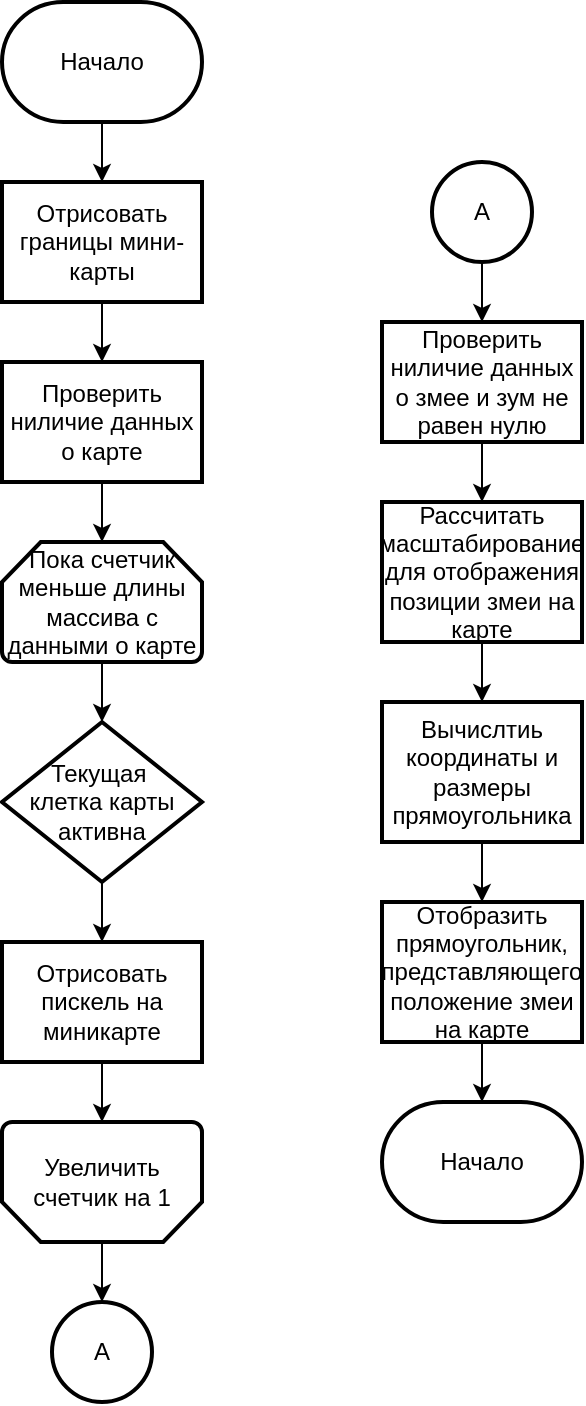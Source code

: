 <mxfile version="24.4.8" type="device">
  <diagram name="Страница — 1" id="ydCGvGVfefTDyjYPrtU_">
    <mxGraphModel dx="1422" dy="991" grid="1" gridSize="10" guides="1" tooltips="1" connect="1" arrows="1" fold="1" page="1" pageScale="1" pageWidth="3300" pageHeight="2339" math="0" shadow="0">
      <root>
        <mxCell id="0" />
        <mxCell id="1" parent="0" />
        <mxCell id="4e2T79Pz1gokh4q61TZv-9" style="edgeStyle=orthogonalEdgeStyle;rounded=0;orthogonalLoop=1;jettySize=auto;html=1;exitX=0.5;exitY=1;exitDx=0;exitDy=0;exitPerimeter=0;entryX=0.5;entryY=0;entryDx=0;entryDy=0;" edge="1" parent="1" source="4e2T79Pz1gokh4q61TZv-1" target="4e2T79Pz1gokh4q61TZv-2">
          <mxGeometry relative="1" as="geometry" />
        </mxCell>
        <mxCell id="4e2T79Pz1gokh4q61TZv-1" value="Начало" style="strokeWidth=2;html=1;shape=mxgraph.flowchart.terminator;whiteSpace=wrap;" vertex="1" parent="1">
          <mxGeometry x="280" y="120" width="100" height="60" as="geometry" />
        </mxCell>
        <mxCell id="4e2T79Pz1gokh4q61TZv-10" style="edgeStyle=orthogonalEdgeStyle;rounded=0;orthogonalLoop=1;jettySize=auto;html=1;exitX=0.5;exitY=1;exitDx=0;exitDy=0;entryX=0.5;entryY=0;entryDx=0;entryDy=0;" edge="1" parent="1" source="4e2T79Pz1gokh4q61TZv-2" target="4e2T79Pz1gokh4q61TZv-3">
          <mxGeometry relative="1" as="geometry" />
        </mxCell>
        <mxCell id="4e2T79Pz1gokh4q61TZv-2" value="Отрисовать границы мини-карты" style="rounded=1;whiteSpace=wrap;html=1;absoluteArcSize=1;arcSize=0;strokeWidth=2;" vertex="1" parent="1">
          <mxGeometry x="280" y="210" width="100" height="60" as="geometry" />
        </mxCell>
        <mxCell id="4e2T79Pz1gokh4q61TZv-3" value="Проверить ниличие данных о карте" style="rounded=1;whiteSpace=wrap;html=1;absoluteArcSize=1;arcSize=0;strokeWidth=2;" vertex="1" parent="1">
          <mxGeometry x="280" y="300" width="100" height="60" as="geometry" />
        </mxCell>
        <mxCell id="4e2T79Pz1gokh4q61TZv-4" value="Пока счетчик меньше длины массива с данными о карте" style="strokeWidth=2;html=1;shape=mxgraph.flowchart.loop_limit;whiteSpace=wrap;" vertex="1" parent="1">
          <mxGeometry x="280" y="390" width="100" height="60" as="geometry" />
        </mxCell>
        <mxCell id="4e2T79Pz1gokh4q61TZv-5" value="Отрисовать пискель на миникарте" style="rounded=1;whiteSpace=wrap;html=1;absoluteArcSize=1;arcSize=0;strokeWidth=2;" vertex="1" parent="1">
          <mxGeometry x="280" y="590" width="100" height="60" as="geometry" />
        </mxCell>
        <mxCell id="4e2T79Pz1gokh4q61TZv-13" style="edgeStyle=orthogonalEdgeStyle;rounded=0;orthogonalLoop=1;jettySize=auto;html=1;exitX=0.5;exitY=1;exitDx=0;exitDy=0;exitPerimeter=0;entryX=0.5;entryY=0;entryDx=0;entryDy=0;" edge="1" parent="1" source="4e2T79Pz1gokh4q61TZv-6" target="4e2T79Pz1gokh4q61TZv-5">
          <mxGeometry relative="1" as="geometry" />
        </mxCell>
        <mxCell id="4e2T79Pz1gokh4q61TZv-6" value="Текущая&amp;nbsp;&lt;div&gt;клетка карты активна&lt;/div&gt;" style="strokeWidth=2;html=1;shape=mxgraph.flowchart.decision;whiteSpace=wrap;" vertex="1" parent="1">
          <mxGeometry x="280" y="480" width="100" height="80" as="geometry" />
        </mxCell>
        <mxCell id="4e2T79Pz1gokh4q61TZv-7" value="Увеличить счетчик на 1" style="strokeWidth=2;html=1;shape=mxgraph.flowchart.loop_limit;whiteSpace=wrap;flipV=1;" vertex="1" parent="1">
          <mxGeometry x="280" y="680" width="100" height="60" as="geometry" />
        </mxCell>
        <mxCell id="4e2T79Pz1gokh4q61TZv-20" style="edgeStyle=orthogonalEdgeStyle;rounded=0;orthogonalLoop=1;jettySize=auto;html=1;exitX=0.5;exitY=1;exitDx=0;exitDy=0;entryX=0.5;entryY=0;entryDx=0;entryDy=0;" edge="1" parent="1" source="4e2T79Pz1gokh4q61TZv-8" target="4e2T79Pz1gokh4q61TZv-19">
          <mxGeometry relative="1" as="geometry" />
        </mxCell>
        <mxCell id="4e2T79Pz1gokh4q61TZv-8" value="Проверить ниличие данных о змее и зум не равен нулю" style="rounded=1;whiteSpace=wrap;html=1;absoluteArcSize=1;arcSize=0;strokeWidth=2;" vertex="1" parent="1">
          <mxGeometry x="470" y="280" width="100" height="60" as="geometry" />
        </mxCell>
        <mxCell id="4e2T79Pz1gokh4q61TZv-11" style="edgeStyle=orthogonalEdgeStyle;rounded=0;orthogonalLoop=1;jettySize=auto;html=1;exitX=0.5;exitY=1;exitDx=0;exitDy=0;entryX=0.5;entryY=0;entryDx=0;entryDy=0;entryPerimeter=0;" edge="1" parent="1" source="4e2T79Pz1gokh4q61TZv-3" target="4e2T79Pz1gokh4q61TZv-4">
          <mxGeometry relative="1" as="geometry" />
        </mxCell>
        <mxCell id="4e2T79Pz1gokh4q61TZv-12" style="edgeStyle=orthogonalEdgeStyle;rounded=0;orthogonalLoop=1;jettySize=auto;html=1;exitX=0.5;exitY=1;exitDx=0;exitDy=0;exitPerimeter=0;entryX=0.5;entryY=0;entryDx=0;entryDy=0;entryPerimeter=0;" edge="1" parent="1" source="4e2T79Pz1gokh4q61TZv-4" target="4e2T79Pz1gokh4q61TZv-6">
          <mxGeometry relative="1" as="geometry" />
        </mxCell>
        <mxCell id="4e2T79Pz1gokh4q61TZv-14" style="edgeStyle=orthogonalEdgeStyle;rounded=0;orthogonalLoop=1;jettySize=auto;html=1;exitX=0.5;exitY=1;exitDx=0;exitDy=0;entryX=0.5;entryY=1;entryDx=0;entryDy=0;entryPerimeter=0;" edge="1" parent="1" source="4e2T79Pz1gokh4q61TZv-5" target="4e2T79Pz1gokh4q61TZv-7">
          <mxGeometry relative="1" as="geometry" />
        </mxCell>
        <mxCell id="4e2T79Pz1gokh4q61TZv-15" value="А" style="strokeWidth=2;html=1;shape=mxgraph.flowchart.start_2;whiteSpace=wrap;" vertex="1" parent="1">
          <mxGeometry x="305" y="770" width="50" height="50" as="geometry" />
        </mxCell>
        <mxCell id="4e2T79Pz1gokh4q61TZv-16" style="edgeStyle=orthogonalEdgeStyle;rounded=0;orthogonalLoop=1;jettySize=auto;html=1;exitX=0.5;exitY=0;exitDx=0;exitDy=0;exitPerimeter=0;entryX=0.5;entryY=0;entryDx=0;entryDy=0;entryPerimeter=0;" edge="1" parent="1" source="4e2T79Pz1gokh4q61TZv-7" target="4e2T79Pz1gokh4q61TZv-15">
          <mxGeometry relative="1" as="geometry" />
        </mxCell>
        <mxCell id="4e2T79Pz1gokh4q61TZv-18" style="edgeStyle=orthogonalEdgeStyle;rounded=0;orthogonalLoop=1;jettySize=auto;html=1;exitX=0.5;exitY=1;exitDx=0;exitDy=0;exitPerimeter=0;entryX=0.5;entryY=0;entryDx=0;entryDy=0;" edge="1" parent="1" source="4e2T79Pz1gokh4q61TZv-17" target="4e2T79Pz1gokh4q61TZv-8">
          <mxGeometry relative="1" as="geometry" />
        </mxCell>
        <mxCell id="4e2T79Pz1gokh4q61TZv-17" value="А" style="strokeWidth=2;html=1;shape=mxgraph.flowchart.start_2;whiteSpace=wrap;" vertex="1" parent="1">
          <mxGeometry x="495" y="200" width="50" height="50" as="geometry" />
        </mxCell>
        <mxCell id="4e2T79Pz1gokh4q61TZv-27" style="edgeStyle=orthogonalEdgeStyle;rounded=0;orthogonalLoop=1;jettySize=auto;html=1;exitX=0.5;exitY=1;exitDx=0;exitDy=0;entryX=0.5;entryY=0;entryDx=0;entryDy=0;" edge="1" parent="1" source="4e2T79Pz1gokh4q61TZv-19" target="4e2T79Pz1gokh4q61TZv-21">
          <mxGeometry relative="1" as="geometry" />
        </mxCell>
        <mxCell id="4e2T79Pz1gokh4q61TZv-19" value="&lt;font style=&quot;font-size: 12px;&quot;&gt;Рассчитать масштабирование для отображения позиции змеи на карте&lt;/font&gt;" style="rounded=1;whiteSpace=wrap;html=1;absoluteArcSize=1;arcSize=0;strokeWidth=2;" vertex="1" parent="1">
          <mxGeometry x="470" y="370" width="100" height="70" as="geometry" />
        </mxCell>
        <mxCell id="4e2T79Pz1gokh4q61TZv-28" style="edgeStyle=orthogonalEdgeStyle;rounded=0;orthogonalLoop=1;jettySize=auto;html=1;exitX=0.5;exitY=1;exitDx=0;exitDy=0;entryX=0.5;entryY=0;entryDx=0;entryDy=0;" edge="1" parent="1" source="4e2T79Pz1gokh4q61TZv-21" target="4e2T79Pz1gokh4q61TZv-25">
          <mxGeometry relative="1" as="geometry" />
        </mxCell>
        <mxCell id="4e2T79Pz1gokh4q61TZv-21" value="&lt;font style=&quot;font-size: 12px;&quot;&gt;Вычислтиь координаты и размеры прямоугольника&lt;/font&gt;" style="rounded=1;whiteSpace=wrap;html=1;absoluteArcSize=1;arcSize=0;strokeWidth=2;" vertex="1" parent="1">
          <mxGeometry x="470" y="470" width="100" height="70" as="geometry" />
        </mxCell>
        <mxCell id="4e2T79Pz1gokh4q61TZv-25" value="Отобразить прямоугольник, представляющего положение змеи на карте" style="rounded=1;whiteSpace=wrap;html=1;absoluteArcSize=1;arcSize=0;strokeWidth=2;" vertex="1" parent="1">
          <mxGeometry x="470" y="570" width="100" height="70" as="geometry" />
        </mxCell>
        <mxCell id="4e2T79Pz1gokh4q61TZv-26" value="Начало" style="strokeWidth=2;html=1;shape=mxgraph.flowchart.terminator;whiteSpace=wrap;" vertex="1" parent="1">
          <mxGeometry x="470" y="670" width="100" height="60" as="geometry" />
        </mxCell>
        <mxCell id="4e2T79Pz1gokh4q61TZv-29" style="edgeStyle=orthogonalEdgeStyle;rounded=0;orthogonalLoop=1;jettySize=auto;html=1;exitX=0.5;exitY=1;exitDx=0;exitDy=0;entryX=0.5;entryY=0;entryDx=0;entryDy=0;entryPerimeter=0;" edge="1" parent="1" source="4e2T79Pz1gokh4q61TZv-25" target="4e2T79Pz1gokh4q61TZv-26">
          <mxGeometry relative="1" as="geometry" />
        </mxCell>
      </root>
    </mxGraphModel>
  </diagram>
</mxfile>
